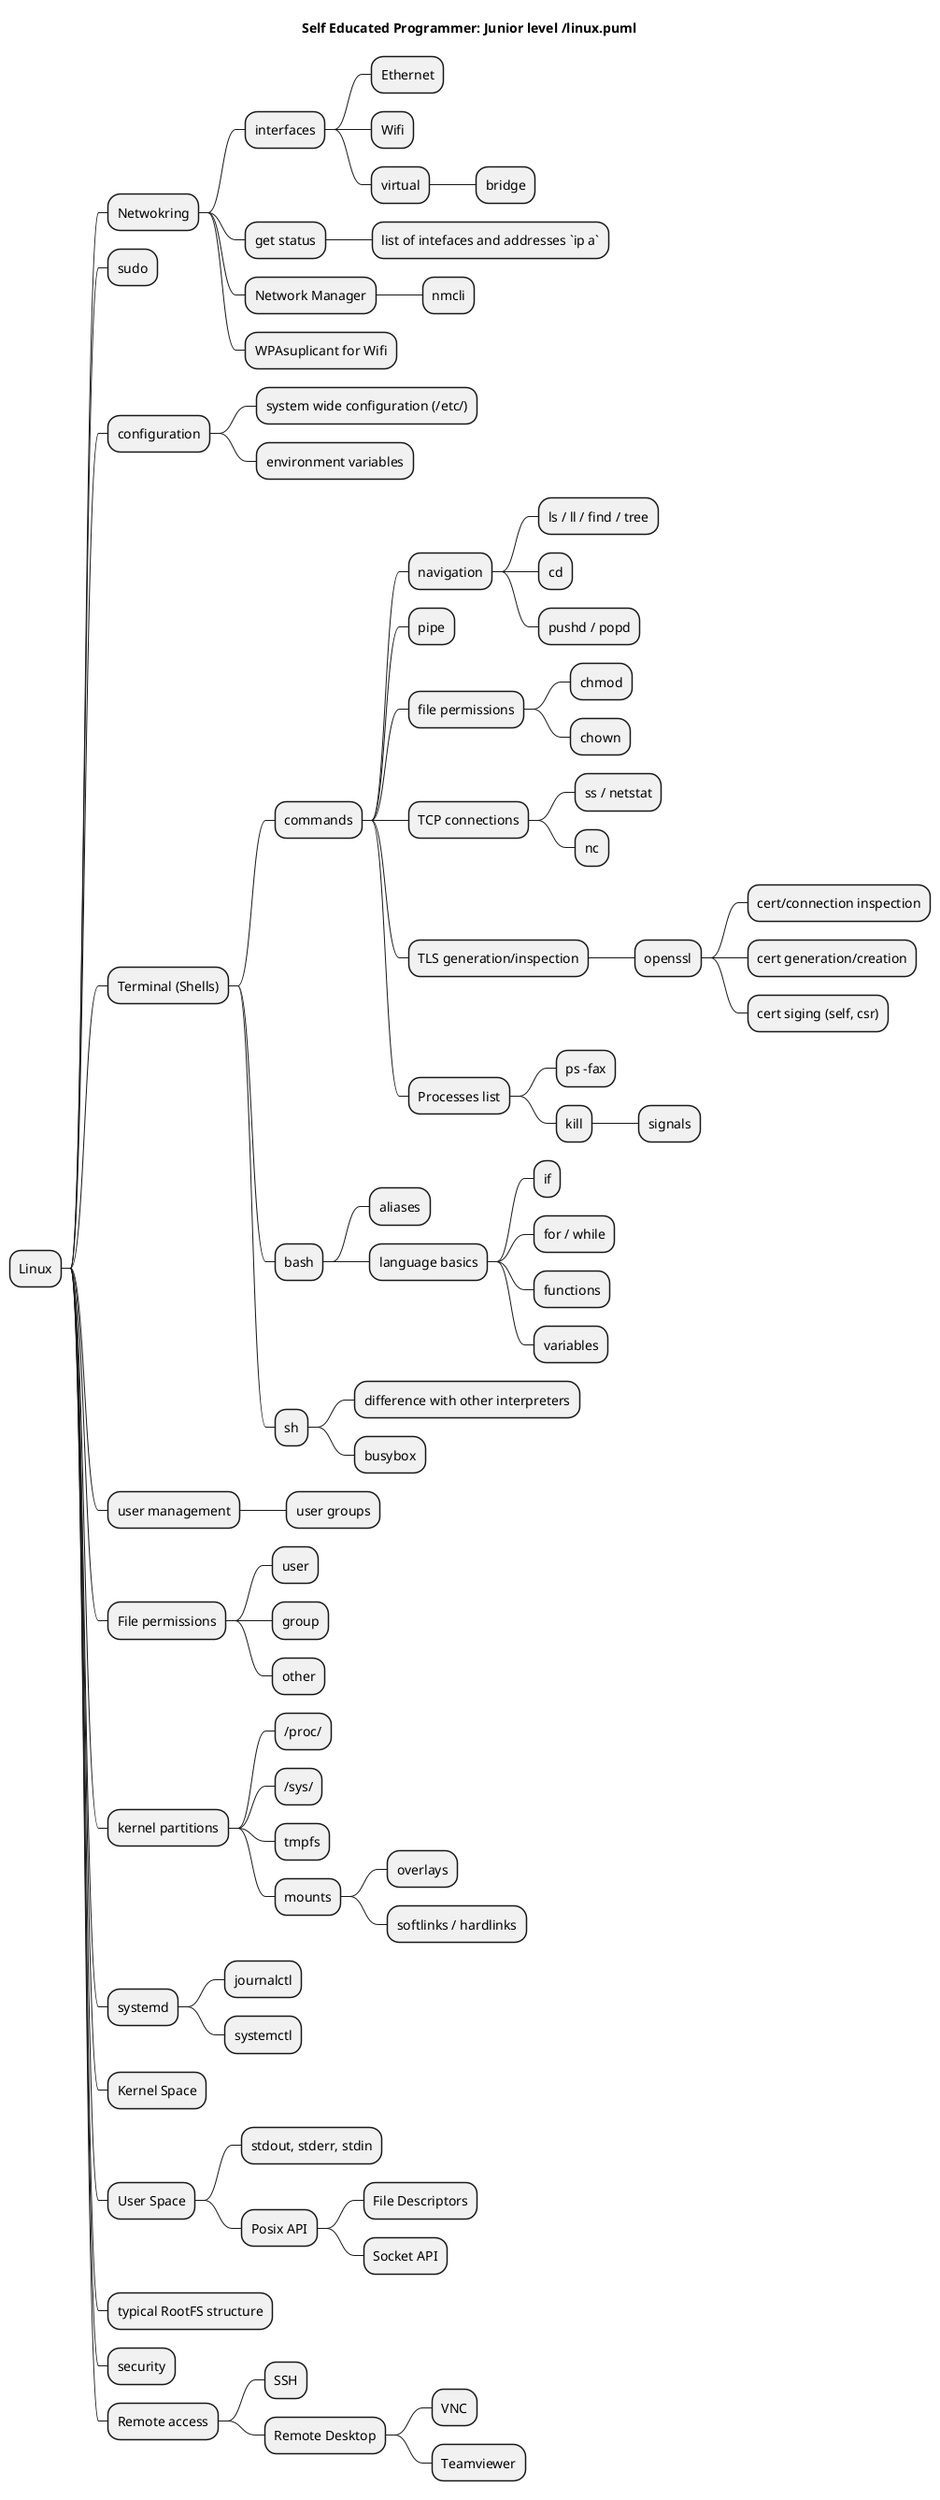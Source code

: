 @startmindmap
title Self Educated Programmer: Junior level /linux.puml


* Linux
** Netwokring
*** interfaces
**** Ethernet
**** Wifi
**** virtual
***** bridge
*** get status
**** list of intefaces and addresses `ip a`
*** Network Manager
**** nmcli
*** WPAsuplicant for Wifi
** sudo
** configuration
*** system wide configuration (/etc/)
*** environment variables
** Terminal (Shells)
*** commands
**** navigation
***** ls / ll / find / tree
***** cd
***** pushd / popd
**** pipe
**** file permissions
***** chmod
***** chown
**** TCP connections
***** ss / netstat
***** nc
**** TLS generation/inspection
***** openssl
****** cert/connection inspection
****** cert generation/creation
****** cert siging (self, csr)
**** Processes list
***** ps -fax
***** kill
****** signals
*** bash
**** aliases
**** language basics
***** if
***** for / while
***** functions
***** variables
*** sh
**** difference with other interpreters
**** busybox
** user management
*** user groups
** File permissions
*** user
*** group
*** other
** kernel partitions
*** /proc/
*** /sys/
*** tmpfs
*** mounts
**** overlays
**** softlinks / hardlinks
** systemd
*** journalctl
*** systemctl
** Kernel Space
** User Space
*** stdout, stderr, stdin
*** Posix API
**** File Descriptors
**** Socket API
** typical RootFS structure
** security
** Remote access
*** SSH
*** Remote Desktop
**** VNC
**** Teamviewer


@endmindmap
